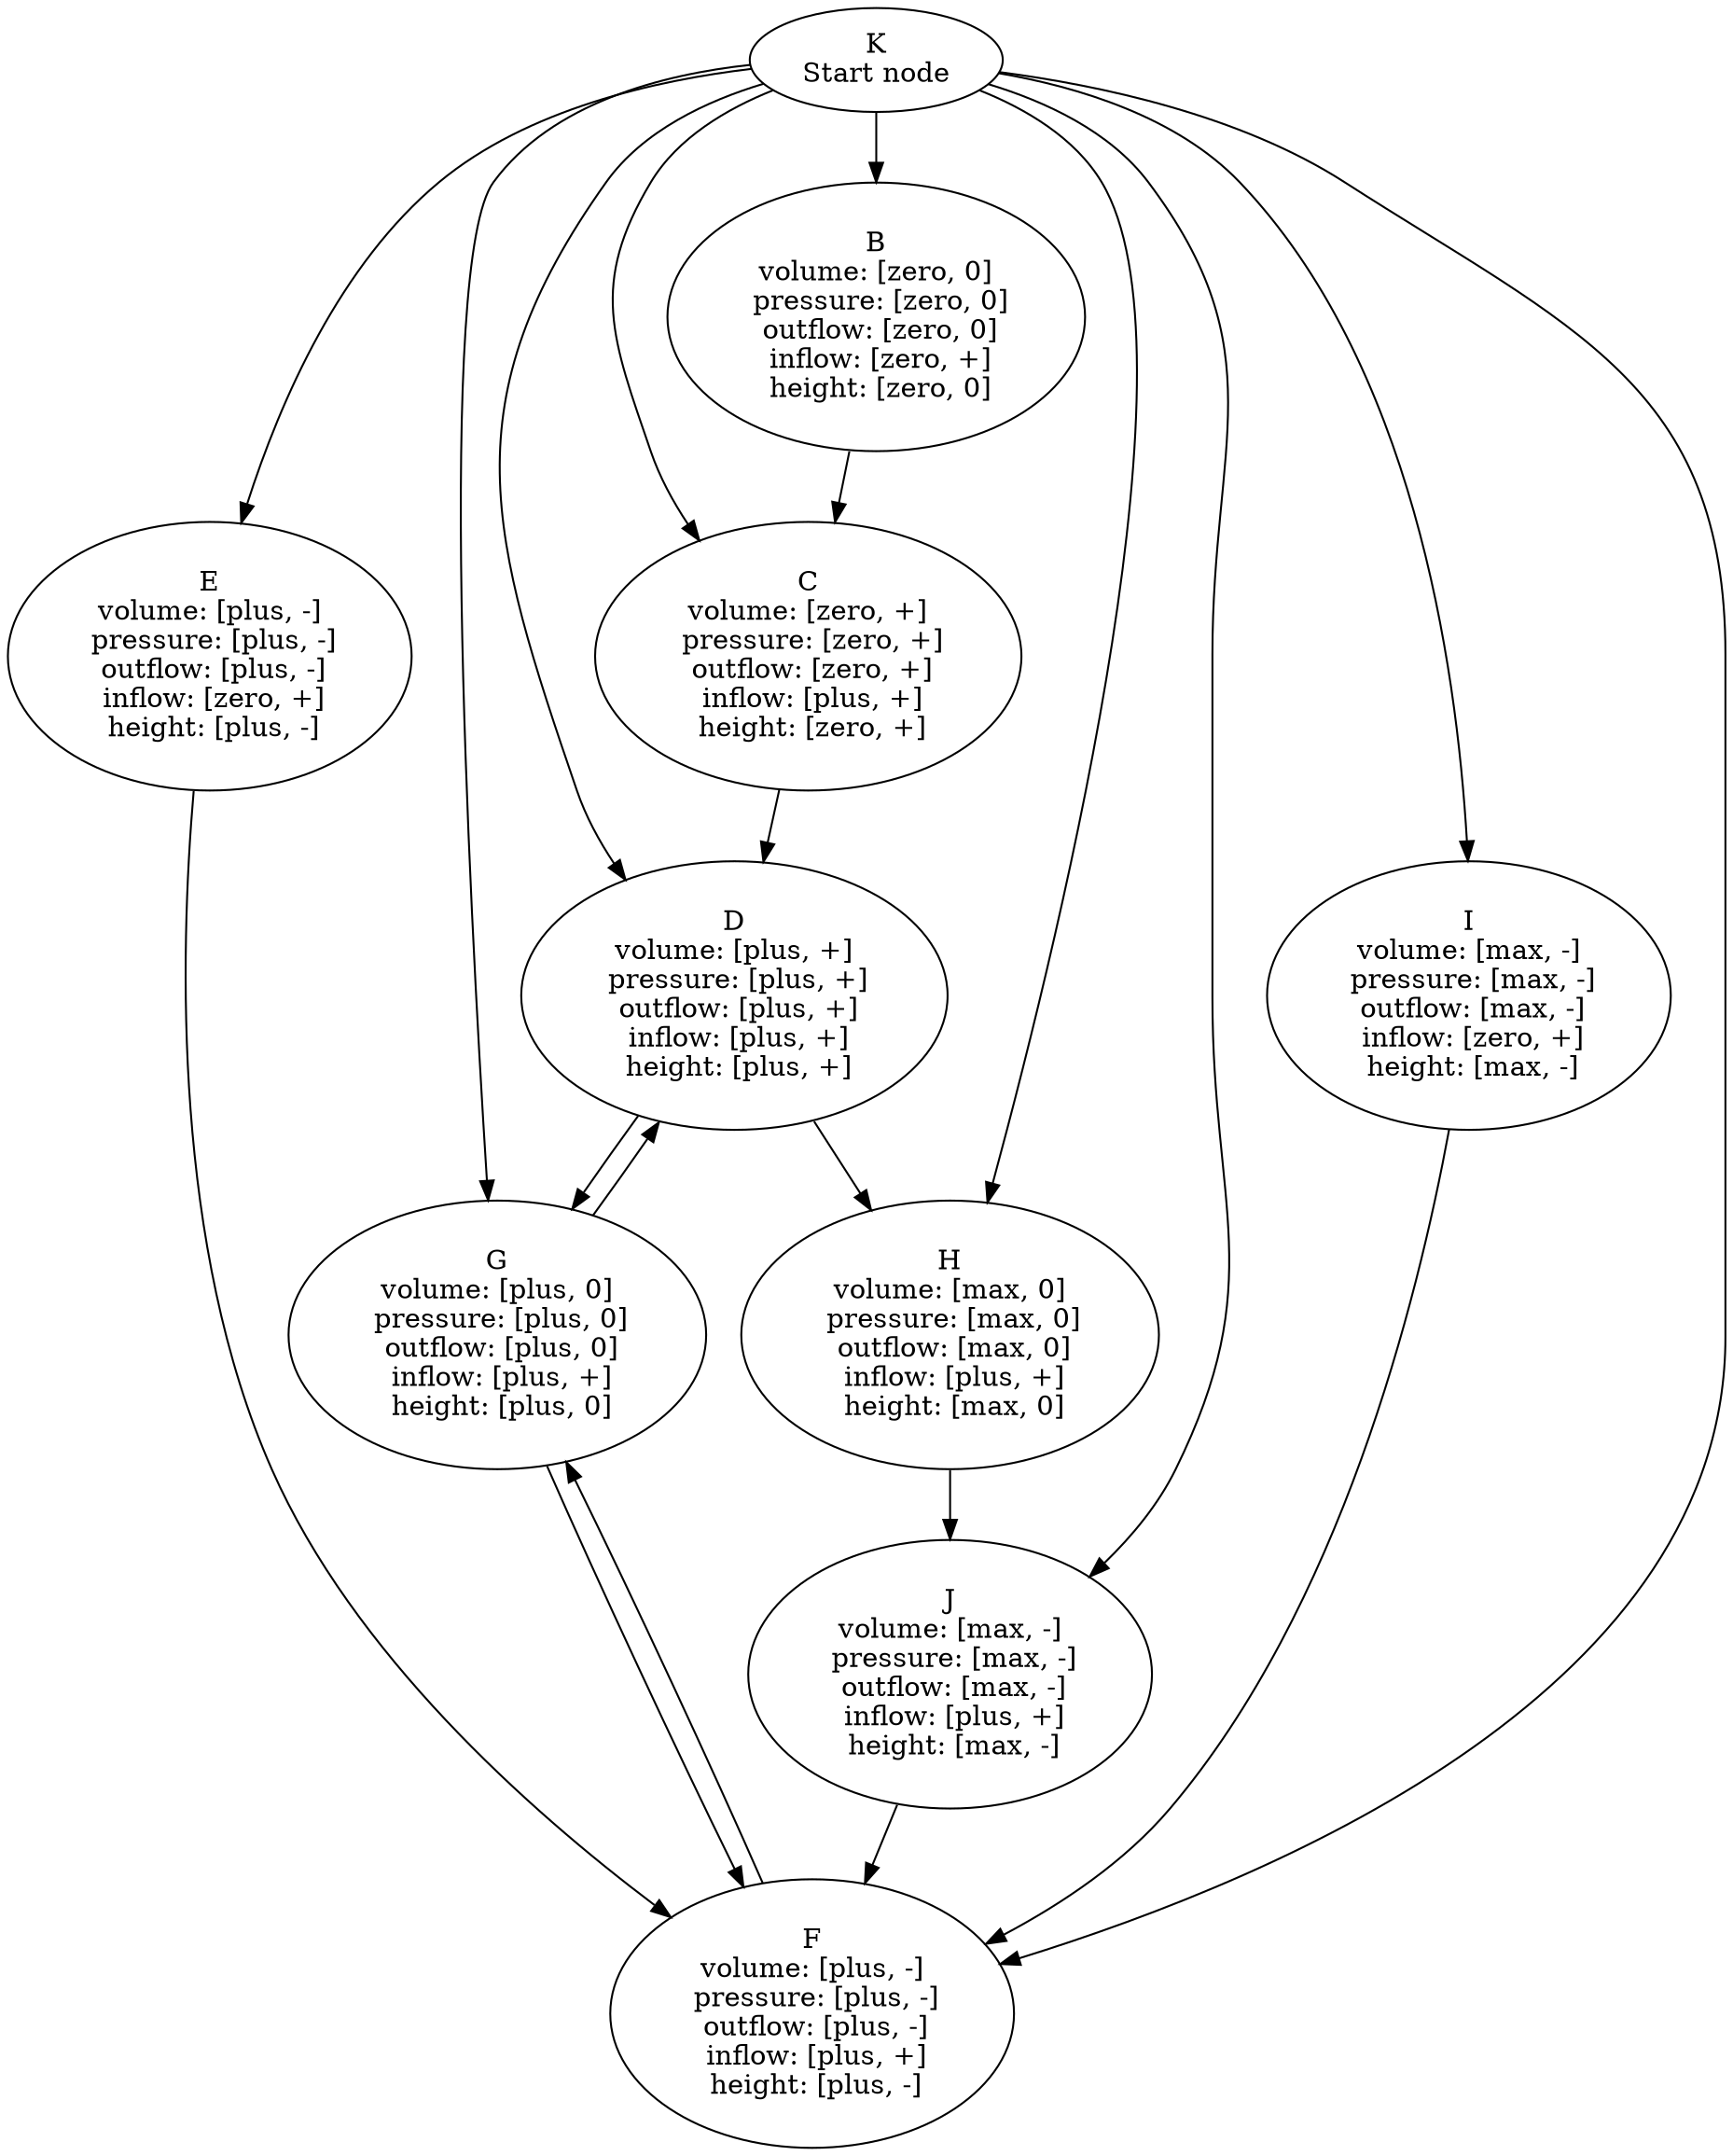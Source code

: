 // State-Graph
digraph {
	B [label="B
volume: [zero, 0]
 pressure: [zero, 0]
 outflow: [zero, 0]
 inflow: [zero, +]
 height: [zero, 0]"]
	C [label="C
volume: [zero, +]
 pressure: [zero, +]
 outflow: [zero, +]
 inflow: [plus, +]
 height: [zero, +]"]
		B -> C
	D [label="D
volume: [plus, +]
 pressure: [plus, +]
 outflow: [plus, +]
 inflow: [plus, +]
 height: [plus, +]"]
		C -> D
	E [label="E
volume: [plus, -]
 pressure: [plus, -]
 outflow: [plus, -]
 inflow: [zero, +]
 height: [plus, -]"]
	F [label="F
volume: [plus, -]
 pressure: [plus, -]
 outflow: [plus, -]
 inflow: [plus, +]
 height: [plus, -]"]
		E -> F
	G [label="G
volume: [plus, 0]
 pressure: [plus, 0]
 outflow: [plus, 0]
 inflow: [plus, +]
 height: [plus, 0]"]
		F -> G
		G -> F
		G -> D
	H [label="H
volume: [max, 0]
 pressure: [max, 0]
 outflow: [max, 0]
 inflow: [plus, +]
 height: [max, 0]"]
		D -> H
		D -> G
	I [label="I
volume: [max, -]
 pressure: [max, -]
 outflow: [max, -]
 inflow: [zero, +]
 height: [max, -]"]
		I -> F
	J [label="J
volume: [max, -]
 pressure: [max, -]
 outflow: [max, -]
 inflow: [plus, +]
 height: [max, -]"]
		J -> F
		H -> J
	K [label="K
Start node"]
		K -> B
		K -> C
		K -> E
		K -> F
		K -> G
		K -> D
		K -> I
		K -> J
		K -> H
}